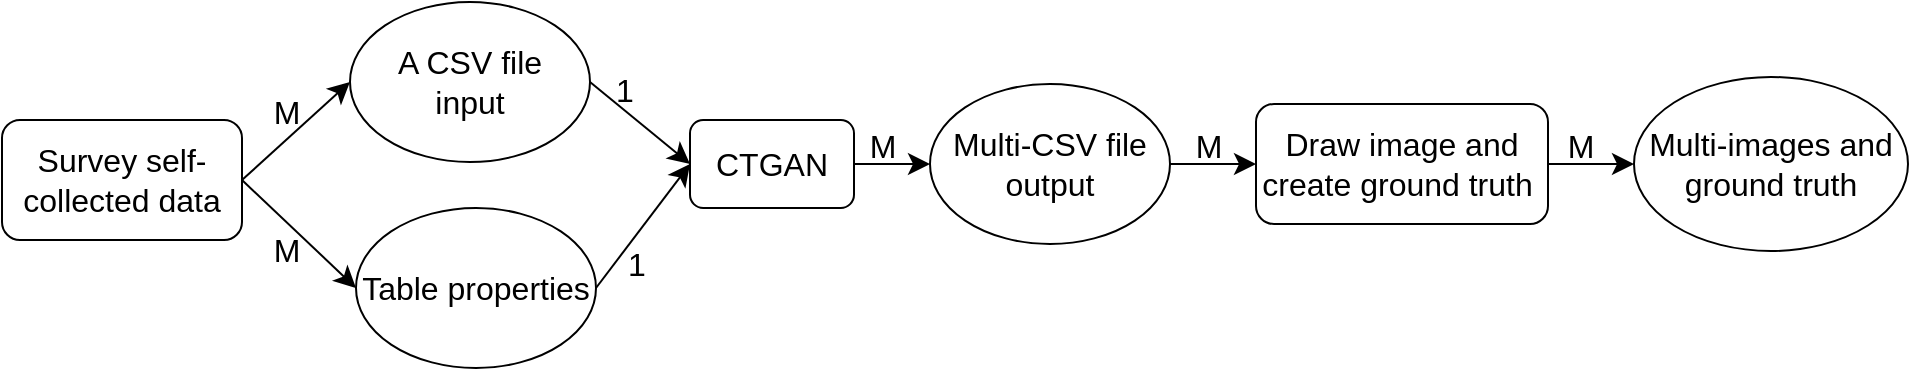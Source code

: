 <mxfile version="22.1.16" type="github">
  <diagram name="Page-1" id="AJSRXk21Zc4KXBRB9rN5">
    <mxGraphModel dx="1349" dy="593" grid="0" gridSize="10" guides="1" tooltips="1" connect="1" arrows="1" fold="1" page="0" pageScale="1" pageWidth="850" pageHeight="1100" math="0" shadow="0">
      <root>
        <mxCell id="0" />
        <mxCell id="1" parent="0" />
        <mxCell id="ghWLd0c86389ldjW-QOa-11" style="edgeStyle=none;curved=1;rounded=0;orthogonalLoop=1;jettySize=auto;html=1;exitX=1;exitY=0.5;exitDx=0;exitDy=0;entryX=0;entryY=0.5;entryDx=0;entryDy=0;fontSize=12;startSize=8;endSize=8;" edge="1" parent="1" source="ghWLd0c86389ldjW-QOa-1" target="ghWLd0c86389ldjW-QOa-8">
          <mxGeometry relative="1" as="geometry" />
        </mxCell>
        <mxCell id="ghWLd0c86389ldjW-QOa-1" value="A CSV file&lt;br&gt;input" style="ellipse;whiteSpace=wrap;html=1;fontSize=16;" vertex="1" parent="1">
          <mxGeometry x="140" y="160" width="120" height="80" as="geometry" />
        </mxCell>
        <mxCell id="ghWLd0c86389ldjW-QOa-10" style="edgeStyle=none;curved=1;rounded=0;orthogonalLoop=1;jettySize=auto;html=1;exitX=1;exitY=0.5;exitDx=0;exitDy=0;entryX=0;entryY=0.5;entryDx=0;entryDy=0;fontSize=12;startSize=8;endSize=8;" edge="1" parent="1" source="ghWLd0c86389ldjW-QOa-2" target="ghWLd0c86389ldjW-QOa-8">
          <mxGeometry relative="1" as="geometry" />
        </mxCell>
        <mxCell id="ghWLd0c86389ldjW-QOa-2" value="Table properties" style="ellipse;whiteSpace=wrap;html=1;fontSize=16;" vertex="1" parent="1">
          <mxGeometry x="143" y="263" width="120" height="80" as="geometry" />
        </mxCell>
        <mxCell id="ghWLd0c86389ldjW-QOa-6" style="edgeStyle=none;curved=1;rounded=0;orthogonalLoop=1;jettySize=auto;html=1;exitX=1;exitY=0.5;exitDx=0;exitDy=0;entryX=0;entryY=0.5;entryDx=0;entryDy=0;fontSize=12;startSize=8;endSize=8;" edge="1" parent="1" source="ghWLd0c86389ldjW-QOa-3" target="ghWLd0c86389ldjW-QOa-1">
          <mxGeometry relative="1" as="geometry" />
        </mxCell>
        <mxCell id="ghWLd0c86389ldjW-QOa-7" style="edgeStyle=none;curved=1;rounded=0;orthogonalLoop=1;jettySize=auto;html=1;exitX=1;exitY=0.5;exitDx=0;exitDy=0;entryX=0;entryY=0.5;entryDx=0;entryDy=0;fontSize=12;startSize=8;endSize=8;" edge="1" parent="1" source="ghWLd0c86389ldjW-QOa-3" target="ghWLd0c86389ldjW-QOa-2">
          <mxGeometry relative="1" as="geometry" />
        </mxCell>
        <mxCell id="ghWLd0c86389ldjW-QOa-3" value="Survey self-collected data" style="rounded=1;whiteSpace=wrap;html=1;fontSize=16;" vertex="1" parent="1">
          <mxGeometry x="-34" y="219" width="120" height="60" as="geometry" />
        </mxCell>
        <mxCell id="ghWLd0c86389ldjW-QOa-13" style="edgeStyle=none;curved=1;rounded=0;orthogonalLoop=1;jettySize=auto;html=1;exitX=1;exitY=0.5;exitDx=0;exitDy=0;entryX=0;entryY=0.5;entryDx=0;entryDy=0;fontSize=12;startSize=8;endSize=8;" edge="1" parent="1" source="ghWLd0c86389ldjW-QOa-8" target="ghWLd0c86389ldjW-QOa-12">
          <mxGeometry relative="1" as="geometry" />
        </mxCell>
        <mxCell id="ghWLd0c86389ldjW-QOa-8" value="CTGAN" style="rounded=1;whiteSpace=wrap;html=1;fontSize=16;" vertex="1" parent="1">
          <mxGeometry x="310" y="219" width="82" height="44" as="geometry" />
        </mxCell>
        <mxCell id="ghWLd0c86389ldjW-QOa-22" style="edgeStyle=none;curved=1;rounded=0;orthogonalLoop=1;jettySize=auto;html=1;exitX=1;exitY=0.5;exitDx=0;exitDy=0;entryX=0;entryY=0.5;entryDx=0;entryDy=0;fontSize=12;startSize=8;endSize=8;" edge="1" parent="1" source="ghWLd0c86389ldjW-QOa-12" target="ghWLd0c86389ldjW-QOa-20">
          <mxGeometry relative="1" as="geometry" />
        </mxCell>
        <mxCell id="ghWLd0c86389ldjW-QOa-12" value="Multi-CSV file output" style="ellipse;whiteSpace=wrap;html=1;fontSize=16;" vertex="1" parent="1">
          <mxGeometry x="430" y="201" width="120" height="80" as="geometry" />
        </mxCell>
        <mxCell id="ghWLd0c86389ldjW-QOa-14" value="M" style="text;html=1;align=center;verticalAlign=middle;resizable=0;points=[];autosize=1;strokeColor=none;fillColor=none;fontSize=16;" vertex="1" parent="1">
          <mxGeometry x="92" y="199" width="31" height="31" as="geometry" />
        </mxCell>
        <mxCell id="ghWLd0c86389ldjW-QOa-16" value="M" style="text;html=1;align=center;verticalAlign=middle;resizable=0;points=[];autosize=1;strokeColor=none;fillColor=none;fontSize=16;" vertex="1" parent="1">
          <mxGeometry x="92" y="268" width="31" height="31" as="geometry" />
        </mxCell>
        <mxCell id="ghWLd0c86389ldjW-QOa-17" value="1" style="text;html=1;align=center;verticalAlign=middle;resizable=0;points=[];autosize=1;strokeColor=none;fillColor=none;fontSize=16;" vertex="1" parent="1">
          <mxGeometry x="263" y="188" width="27" height="31" as="geometry" />
        </mxCell>
        <mxCell id="ghWLd0c86389ldjW-QOa-18" value="1" style="text;html=1;align=center;verticalAlign=middle;resizable=0;points=[];autosize=1;strokeColor=none;fillColor=none;fontSize=16;" vertex="1" parent="1">
          <mxGeometry x="269" y="275" width="27" height="31" as="geometry" />
        </mxCell>
        <mxCell id="ghWLd0c86389ldjW-QOa-19" value="M" style="text;html=1;align=center;verticalAlign=middle;resizable=0;points=[];autosize=1;strokeColor=none;fillColor=none;fontSize=16;" vertex="1" parent="1">
          <mxGeometry x="390" y="216" width="31" height="31" as="geometry" />
        </mxCell>
        <mxCell id="ghWLd0c86389ldjW-QOa-24" style="edgeStyle=none;curved=1;rounded=0;orthogonalLoop=1;jettySize=auto;html=1;exitX=1;exitY=0.5;exitDx=0;exitDy=0;entryX=0;entryY=0.5;entryDx=0;entryDy=0;fontSize=12;startSize=8;endSize=8;" edge="1" parent="1" source="ghWLd0c86389ldjW-QOa-20" target="ghWLd0c86389ldjW-QOa-23">
          <mxGeometry relative="1" as="geometry" />
        </mxCell>
        <mxCell id="ghWLd0c86389ldjW-QOa-20" value="Draw image and create ground truth&amp;nbsp;" style="rounded=1;whiteSpace=wrap;html=1;fontSize=16;" vertex="1" parent="1">
          <mxGeometry x="593" y="211" width="146" height="60" as="geometry" />
        </mxCell>
        <mxCell id="ghWLd0c86389ldjW-QOa-23" value="Multi-images and ground truth" style="ellipse;whiteSpace=wrap;html=1;fontSize=16;" vertex="1" parent="1">
          <mxGeometry x="782" y="197.5" width="137" height="87" as="geometry" />
        </mxCell>
        <mxCell id="ghWLd0c86389ldjW-QOa-25" value="M" style="text;html=1;align=center;verticalAlign=middle;resizable=0;points=[];autosize=1;strokeColor=none;fillColor=none;fontSize=16;" vertex="1" parent="1">
          <mxGeometry x="553" y="216" width="31" height="31" as="geometry" />
        </mxCell>
        <mxCell id="ghWLd0c86389ldjW-QOa-26" value="M" style="text;html=1;align=center;verticalAlign=middle;resizable=0;points=[];autosize=1;strokeColor=none;fillColor=none;fontSize=16;" vertex="1" parent="1">
          <mxGeometry x="739" y="216" width="31" height="31" as="geometry" />
        </mxCell>
      </root>
    </mxGraphModel>
  </diagram>
</mxfile>
